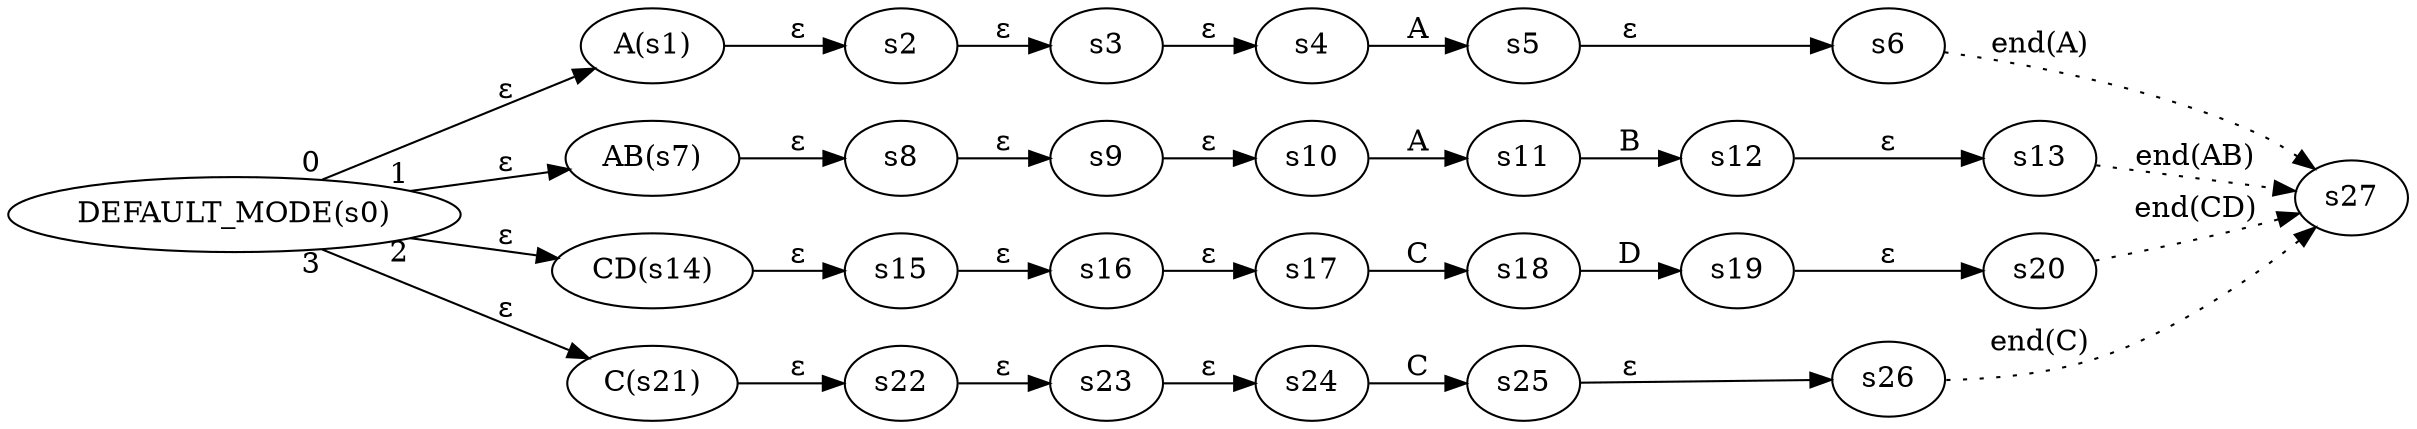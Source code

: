 digraph ATN {
  rankdir=LR;

  "DEFAULT_MODE(s0)" -> "A(s1)" [label=ε taillabel=0]
  "A(s1)" -> s2 [label=ε]
  s2 -> s3 [label=ε]
  s3 -> s4 [label=ε]
  s4 -> s5 [label=A]
  s5 -> s6 [label=ε]
  s6 -> s27 [label="end(A)" style=dotted]
  "DEFAULT_MODE(s0)" -> "AB(s7)" [label=ε taillabel=1]
  "AB(s7)" -> s8 [label=ε]
  s8 -> s9 [label=ε]
  s9 -> s10 [label=ε]
  s10 -> s11 [label=A]
  s11 -> s12 [label=B]
  s12 -> s13 [label=ε]
  s13 -> s27 [label="end(AB)" style=dotted]
  "DEFAULT_MODE(s0)" -> "CD(s14)" [label=ε taillabel=2]
  "CD(s14)" -> s15 [label=ε]
  s15 -> s16 [label=ε]
  s16 -> s17 [label=ε]
  s17 -> s18 [label=C]
  s18 -> s19 [label=D]
  s19 -> s20 [label=ε]
  s20 -> s27 [label="end(CD)" style=dotted]
  "DEFAULT_MODE(s0)" -> "C(s21)" [label=ε taillabel=3]
  "C(s21)" -> s22 [label=ε]
  s22 -> s23 [label=ε]
  s23 -> s24 [label=ε]
  s24 -> s25 [label=C]
  s25 -> s26 [label=ε]
  s26 -> s27 [label="end(C)" style=dotted]
}
